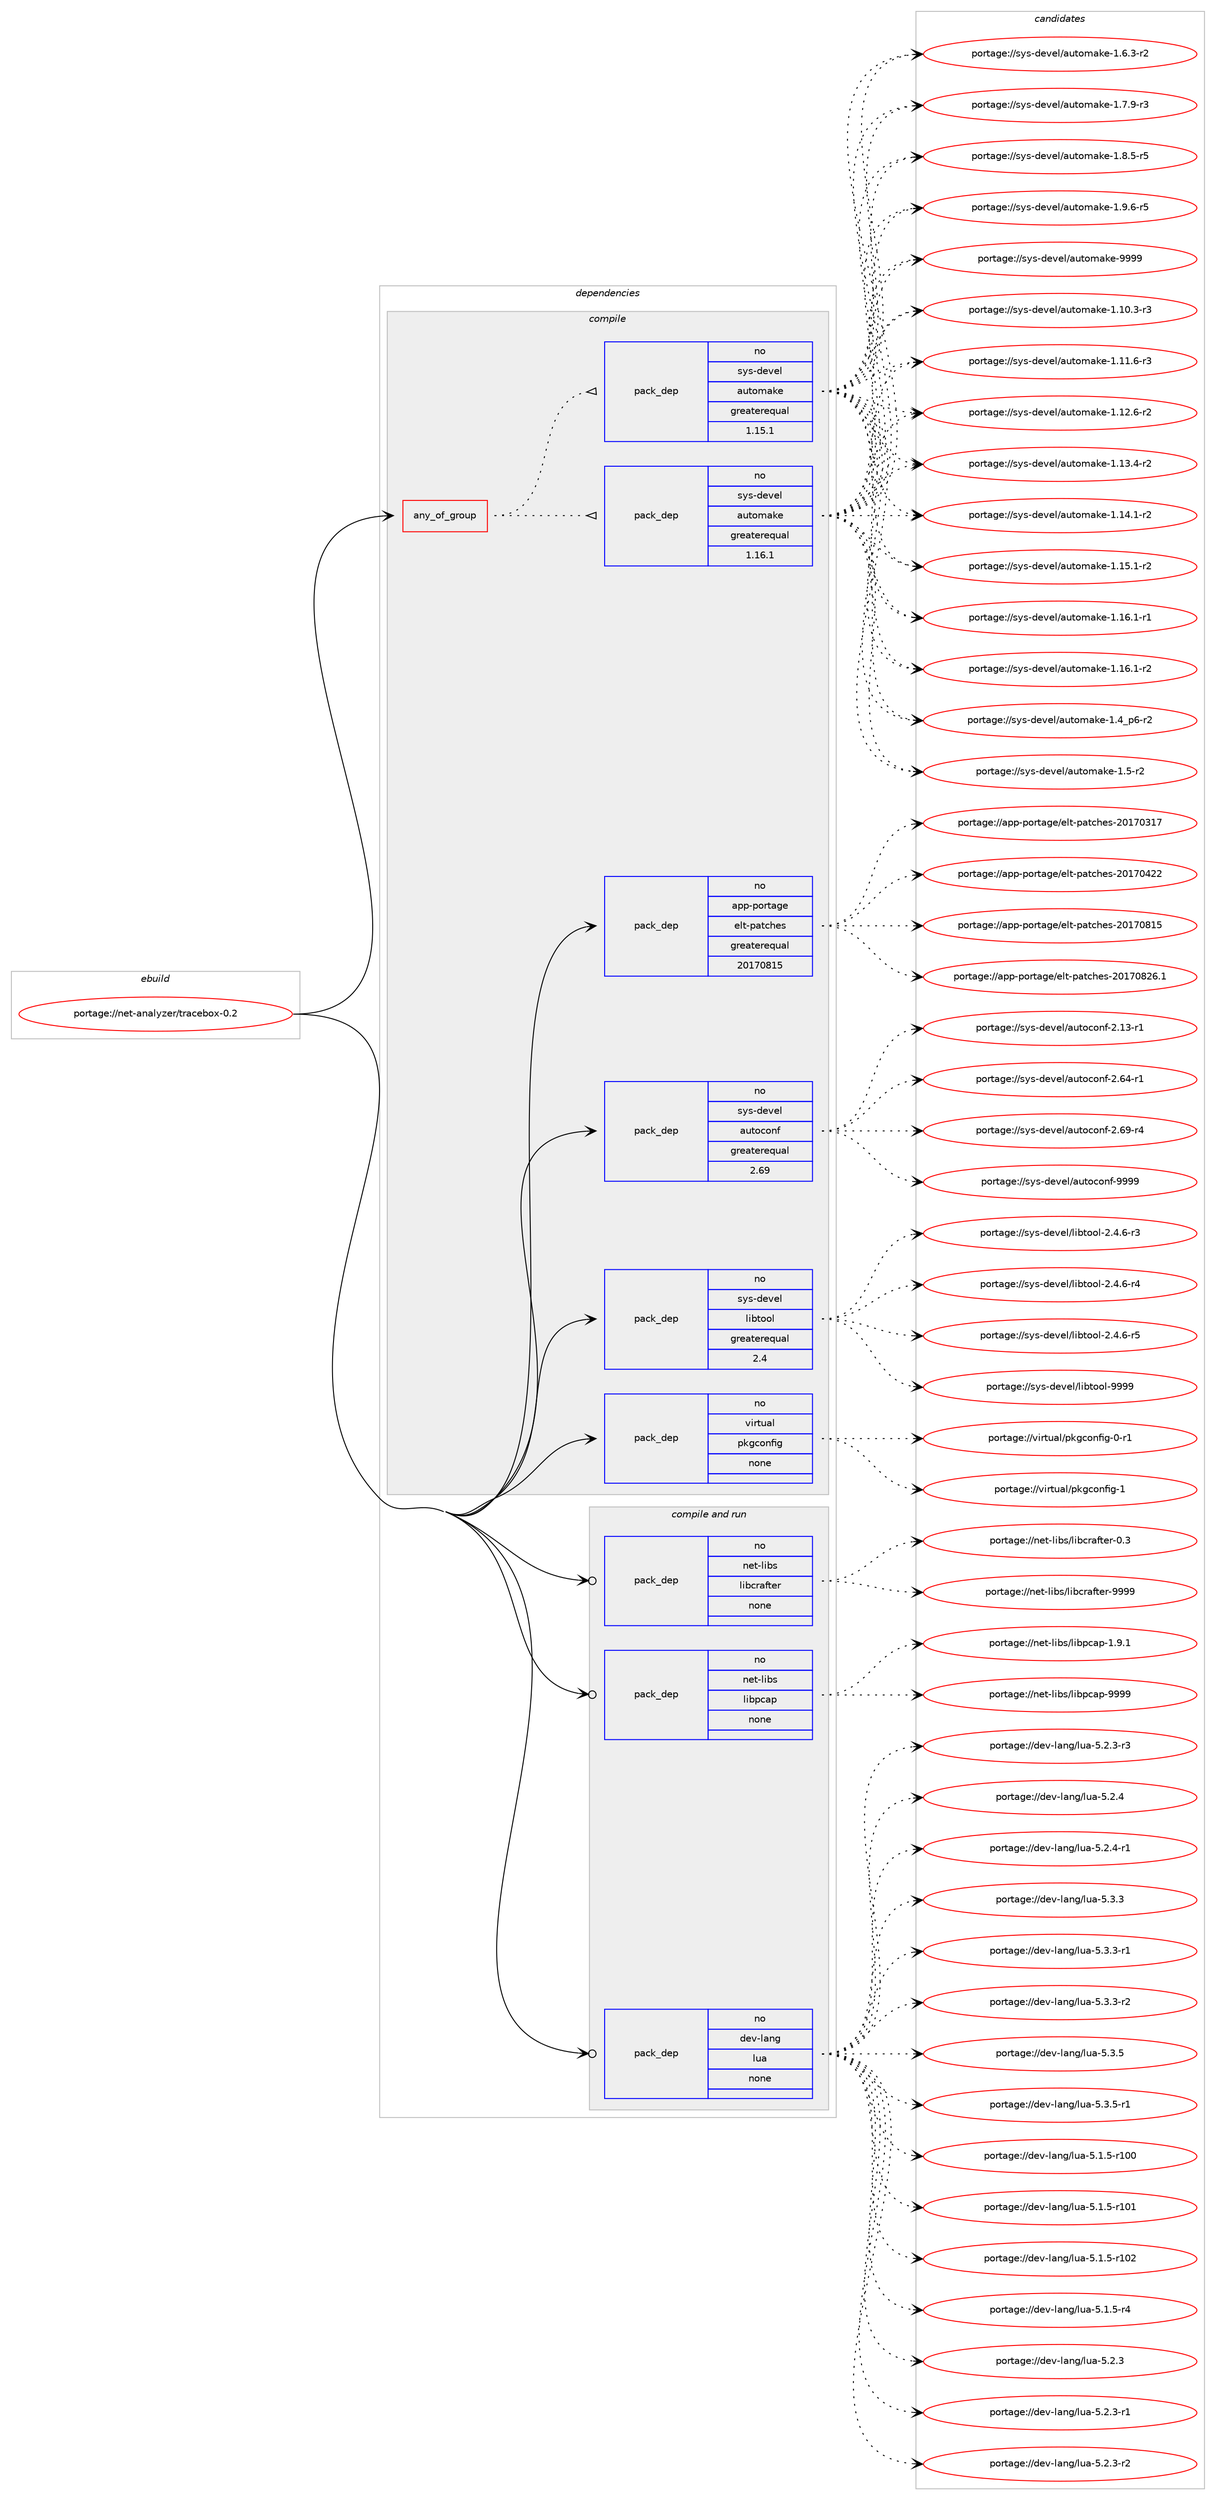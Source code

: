 digraph prolog {

# *************
# Graph options
# *************

newrank=true;
concentrate=true;
compound=true;
graph [rankdir=LR,fontname=Helvetica,fontsize=10,ranksep=1.5];#, ranksep=2.5, nodesep=0.2];
edge  [arrowhead=vee];
node  [fontname=Helvetica,fontsize=10];

# **********
# The ebuild
# **********

subgraph cluster_leftcol {
color=gray;
rank=same;
label=<<i>ebuild</i>>;
id [label="portage://net-analyzer/tracebox-0.2", color=red, width=4, href="../net-analyzer/tracebox-0.2.svg"];
}

# ****************
# The dependencies
# ****************

subgraph cluster_midcol {
color=gray;
label=<<i>dependencies</i>>;
subgraph cluster_compile {
fillcolor="#eeeeee";
style=filled;
label=<<i>compile</i>>;
subgraph any5621 {
dependency349179 [label=<<TABLE BORDER="0" CELLBORDER="1" CELLSPACING="0" CELLPADDING="4"><TR><TD CELLPADDING="10">any_of_group</TD></TR></TABLE>>, shape=none, color=red];subgraph pack256401 {
dependency349180 [label=<<TABLE BORDER="0" CELLBORDER="1" CELLSPACING="0" CELLPADDING="4" WIDTH="220"><TR><TD ROWSPAN="6" CELLPADDING="30">pack_dep</TD></TR><TR><TD WIDTH="110">no</TD></TR><TR><TD>sys-devel</TD></TR><TR><TD>automake</TD></TR><TR><TD>greaterequal</TD></TR><TR><TD>1.16.1</TD></TR></TABLE>>, shape=none, color=blue];
}
dependency349179:e -> dependency349180:w [weight=20,style="dotted",arrowhead="oinv"];
subgraph pack256402 {
dependency349181 [label=<<TABLE BORDER="0" CELLBORDER="1" CELLSPACING="0" CELLPADDING="4" WIDTH="220"><TR><TD ROWSPAN="6" CELLPADDING="30">pack_dep</TD></TR><TR><TD WIDTH="110">no</TD></TR><TR><TD>sys-devel</TD></TR><TR><TD>automake</TD></TR><TR><TD>greaterequal</TD></TR><TR><TD>1.15.1</TD></TR></TABLE>>, shape=none, color=blue];
}
dependency349179:e -> dependency349181:w [weight=20,style="dotted",arrowhead="oinv"];
}
id:e -> dependency349179:w [weight=20,style="solid",arrowhead="vee"];
subgraph pack256403 {
dependency349182 [label=<<TABLE BORDER="0" CELLBORDER="1" CELLSPACING="0" CELLPADDING="4" WIDTH="220"><TR><TD ROWSPAN="6" CELLPADDING="30">pack_dep</TD></TR><TR><TD WIDTH="110">no</TD></TR><TR><TD>app-portage</TD></TR><TR><TD>elt-patches</TD></TR><TR><TD>greaterequal</TD></TR><TR><TD>20170815</TD></TR></TABLE>>, shape=none, color=blue];
}
id:e -> dependency349182:w [weight=20,style="solid",arrowhead="vee"];
subgraph pack256404 {
dependency349183 [label=<<TABLE BORDER="0" CELLBORDER="1" CELLSPACING="0" CELLPADDING="4" WIDTH="220"><TR><TD ROWSPAN="6" CELLPADDING="30">pack_dep</TD></TR><TR><TD WIDTH="110">no</TD></TR><TR><TD>sys-devel</TD></TR><TR><TD>autoconf</TD></TR><TR><TD>greaterequal</TD></TR><TR><TD>2.69</TD></TR></TABLE>>, shape=none, color=blue];
}
id:e -> dependency349183:w [weight=20,style="solid",arrowhead="vee"];
subgraph pack256405 {
dependency349184 [label=<<TABLE BORDER="0" CELLBORDER="1" CELLSPACING="0" CELLPADDING="4" WIDTH="220"><TR><TD ROWSPAN="6" CELLPADDING="30">pack_dep</TD></TR><TR><TD WIDTH="110">no</TD></TR><TR><TD>sys-devel</TD></TR><TR><TD>libtool</TD></TR><TR><TD>greaterequal</TD></TR><TR><TD>2.4</TD></TR></TABLE>>, shape=none, color=blue];
}
id:e -> dependency349184:w [weight=20,style="solid",arrowhead="vee"];
subgraph pack256406 {
dependency349185 [label=<<TABLE BORDER="0" CELLBORDER="1" CELLSPACING="0" CELLPADDING="4" WIDTH="220"><TR><TD ROWSPAN="6" CELLPADDING="30">pack_dep</TD></TR><TR><TD WIDTH="110">no</TD></TR><TR><TD>virtual</TD></TR><TR><TD>pkgconfig</TD></TR><TR><TD>none</TD></TR><TR><TD></TD></TR></TABLE>>, shape=none, color=blue];
}
id:e -> dependency349185:w [weight=20,style="solid",arrowhead="vee"];
}
subgraph cluster_compileandrun {
fillcolor="#eeeeee";
style=filled;
label=<<i>compile and run</i>>;
subgraph pack256407 {
dependency349186 [label=<<TABLE BORDER="0" CELLBORDER="1" CELLSPACING="0" CELLPADDING="4" WIDTH="220"><TR><TD ROWSPAN="6" CELLPADDING="30">pack_dep</TD></TR><TR><TD WIDTH="110">no</TD></TR><TR><TD>dev-lang</TD></TR><TR><TD>lua</TD></TR><TR><TD>none</TD></TR><TR><TD></TD></TR></TABLE>>, shape=none, color=blue];
}
id:e -> dependency349186:w [weight=20,style="solid",arrowhead="odotvee"];
subgraph pack256408 {
dependency349187 [label=<<TABLE BORDER="0" CELLBORDER="1" CELLSPACING="0" CELLPADDING="4" WIDTH="220"><TR><TD ROWSPAN="6" CELLPADDING="30">pack_dep</TD></TR><TR><TD WIDTH="110">no</TD></TR><TR><TD>net-libs</TD></TR><TR><TD>libcrafter</TD></TR><TR><TD>none</TD></TR><TR><TD></TD></TR></TABLE>>, shape=none, color=blue];
}
id:e -> dependency349187:w [weight=20,style="solid",arrowhead="odotvee"];
subgraph pack256409 {
dependency349188 [label=<<TABLE BORDER="0" CELLBORDER="1" CELLSPACING="0" CELLPADDING="4" WIDTH="220"><TR><TD ROWSPAN="6" CELLPADDING="30">pack_dep</TD></TR><TR><TD WIDTH="110">no</TD></TR><TR><TD>net-libs</TD></TR><TR><TD>libpcap</TD></TR><TR><TD>none</TD></TR><TR><TD></TD></TR></TABLE>>, shape=none, color=blue];
}
id:e -> dependency349188:w [weight=20,style="solid",arrowhead="odotvee"];
}
subgraph cluster_run {
fillcolor="#eeeeee";
style=filled;
label=<<i>run</i>>;
}
}

# **************
# The candidates
# **************

subgraph cluster_choices {
rank=same;
color=gray;
label=<<i>candidates</i>>;

subgraph choice256401 {
color=black;
nodesep=1;
choiceportage11512111545100101118101108479711711611110997107101454946494846514511451 [label="portage://sys-devel/automake-1.10.3-r3", color=red, width=4,href="../sys-devel/automake-1.10.3-r3.svg"];
choiceportage11512111545100101118101108479711711611110997107101454946494946544511451 [label="portage://sys-devel/automake-1.11.6-r3", color=red, width=4,href="../sys-devel/automake-1.11.6-r3.svg"];
choiceportage11512111545100101118101108479711711611110997107101454946495046544511450 [label="portage://sys-devel/automake-1.12.6-r2", color=red, width=4,href="../sys-devel/automake-1.12.6-r2.svg"];
choiceportage11512111545100101118101108479711711611110997107101454946495146524511450 [label="portage://sys-devel/automake-1.13.4-r2", color=red, width=4,href="../sys-devel/automake-1.13.4-r2.svg"];
choiceportage11512111545100101118101108479711711611110997107101454946495246494511450 [label="portage://sys-devel/automake-1.14.1-r2", color=red, width=4,href="../sys-devel/automake-1.14.1-r2.svg"];
choiceportage11512111545100101118101108479711711611110997107101454946495346494511450 [label="portage://sys-devel/automake-1.15.1-r2", color=red, width=4,href="../sys-devel/automake-1.15.1-r2.svg"];
choiceportage11512111545100101118101108479711711611110997107101454946495446494511449 [label="portage://sys-devel/automake-1.16.1-r1", color=red, width=4,href="../sys-devel/automake-1.16.1-r1.svg"];
choiceportage11512111545100101118101108479711711611110997107101454946495446494511450 [label="portage://sys-devel/automake-1.16.1-r2", color=red, width=4,href="../sys-devel/automake-1.16.1-r2.svg"];
choiceportage115121115451001011181011084797117116111109971071014549465295112544511450 [label="portage://sys-devel/automake-1.4_p6-r2", color=red, width=4,href="../sys-devel/automake-1.4_p6-r2.svg"];
choiceportage11512111545100101118101108479711711611110997107101454946534511450 [label="portage://sys-devel/automake-1.5-r2", color=red, width=4,href="../sys-devel/automake-1.5-r2.svg"];
choiceportage115121115451001011181011084797117116111109971071014549465446514511450 [label="portage://sys-devel/automake-1.6.3-r2", color=red, width=4,href="../sys-devel/automake-1.6.3-r2.svg"];
choiceportage115121115451001011181011084797117116111109971071014549465546574511451 [label="portage://sys-devel/automake-1.7.9-r3", color=red, width=4,href="../sys-devel/automake-1.7.9-r3.svg"];
choiceportage115121115451001011181011084797117116111109971071014549465646534511453 [label="portage://sys-devel/automake-1.8.5-r5", color=red, width=4,href="../sys-devel/automake-1.8.5-r5.svg"];
choiceportage115121115451001011181011084797117116111109971071014549465746544511453 [label="portage://sys-devel/automake-1.9.6-r5", color=red, width=4,href="../sys-devel/automake-1.9.6-r5.svg"];
choiceportage115121115451001011181011084797117116111109971071014557575757 [label="portage://sys-devel/automake-9999", color=red, width=4,href="../sys-devel/automake-9999.svg"];
dependency349180:e -> choiceportage11512111545100101118101108479711711611110997107101454946494846514511451:w [style=dotted,weight="100"];
dependency349180:e -> choiceportage11512111545100101118101108479711711611110997107101454946494946544511451:w [style=dotted,weight="100"];
dependency349180:e -> choiceportage11512111545100101118101108479711711611110997107101454946495046544511450:w [style=dotted,weight="100"];
dependency349180:e -> choiceportage11512111545100101118101108479711711611110997107101454946495146524511450:w [style=dotted,weight="100"];
dependency349180:e -> choiceportage11512111545100101118101108479711711611110997107101454946495246494511450:w [style=dotted,weight="100"];
dependency349180:e -> choiceportage11512111545100101118101108479711711611110997107101454946495346494511450:w [style=dotted,weight="100"];
dependency349180:e -> choiceportage11512111545100101118101108479711711611110997107101454946495446494511449:w [style=dotted,weight="100"];
dependency349180:e -> choiceportage11512111545100101118101108479711711611110997107101454946495446494511450:w [style=dotted,weight="100"];
dependency349180:e -> choiceportage115121115451001011181011084797117116111109971071014549465295112544511450:w [style=dotted,weight="100"];
dependency349180:e -> choiceportage11512111545100101118101108479711711611110997107101454946534511450:w [style=dotted,weight="100"];
dependency349180:e -> choiceportage115121115451001011181011084797117116111109971071014549465446514511450:w [style=dotted,weight="100"];
dependency349180:e -> choiceportage115121115451001011181011084797117116111109971071014549465546574511451:w [style=dotted,weight="100"];
dependency349180:e -> choiceportage115121115451001011181011084797117116111109971071014549465646534511453:w [style=dotted,weight="100"];
dependency349180:e -> choiceportage115121115451001011181011084797117116111109971071014549465746544511453:w [style=dotted,weight="100"];
dependency349180:e -> choiceportage115121115451001011181011084797117116111109971071014557575757:w [style=dotted,weight="100"];
}
subgraph choice256402 {
color=black;
nodesep=1;
choiceportage11512111545100101118101108479711711611110997107101454946494846514511451 [label="portage://sys-devel/automake-1.10.3-r3", color=red, width=4,href="../sys-devel/automake-1.10.3-r3.svg"];
choiceportage11512111545100101118101108479711711611110997107101454946494946544511451 [label="portage://sys-devel/automake-1.11.6-r3", color=red, width=4,href="../sys-devel/automake-1.11.6-r3.svg"];
choiceportage11512111545100101118101108479711711611110997107101454946495046544511450 [label="portage://sys-devel/automake-1.12.6-r2", color=red, width=4,href="../sys-devel/automake-1.12.6-r2.svg"];
choiceportage11512111545100101118101108479711711611110997107101454946495146524511450 [label="portage://sys-devel/automake-1.13.4-r2", color=red, width=4,href="../sys-devel/automake-1.13.4-r2.svg"];
choiceportage11512111545100101118101108479711711611110997107101454946495246494511450 [label="portage://sys-devel/automake-1.14.1-r2", color=red, width=4,href="../sys-devel/automake-1.14.1-r2.svg"];
choiceportage11512111545100101118101108479711711611110997107101454946495346494511450 [label="portage://sys-devel/automake-1.15.1-r2", color=red, width=4,href="../sys-devel/automake-1.15.1-r2.svg"];
choiceportage11512111545100101118101108479711711611110997107101454946495446494511449 [label="portage://sys-devel/automake-1.16.1-r1", color=red, width=4,href="../sys-devel/automake-1.16.1-r1.svg"];
choiceportage11512111545100101118101108479711711611110997107101454946495446494511450 [label="portage://sys-devel/automake-1.16.1-r2", color=red, width=4,href="../sys-devel/automake-1.16.1-r2.svg"];
choiceportage115121115451001011181011084797117116111109971071014549465295112544511450 [label="portage://sys-devel/automake-1.4_p6-r2", color=red, width=4,href="../sys-devel/automake-1.4_p6-r2.svg"];
choiceportage11512111545100101118101108479711711611110997107101454946534511450 [label="portage://sys-devel/automake-1.5-r2", color=red, width=4,href="../sys-devel/automake-1.5-r2.svg"];
choiceportage115121115451001011181011084797117116111109971071014549465446514511450 [label="portage://sys-devel/automake-1.6.3-r2", color=red, width=4,href="../sys-devel/automake-1.6.3-r2.svg"];
choiceportage115121115451001011181011084797117116111109971071014549465546574511451 [label="portage://sys-devel/automake-1.7.9-r3", color=red, width=4,href="../sys-devel/automake-1.7.9-r3.svg"];
choiceportage115121115451001011181011084797117116111109971071014549465646534511453 [label="portage://sys-devel/automake-1.8.5-r5", color=red, width=4,href="../sys-devel/automake-1.8.5-r5.svg"];
choiceportage115121115451001011181011084797117116111109971071014549465746544511453 [label="portage://sys-devel/automake-1.9.6-r5", color=red, width=4,href="../sys-devel/automake-1.9.6-r5.svg"];
choiceportage115121115451001011181011084797117116111109971071014557575757 [label="portage://sys-devel/automake-9999", color=red, width=4,href="../sys-devel/automake-9999.svg"];
dependency349181:e -> choiceportage11512111545100101118101108479711711611110997107101454946494846514511451:w [style=dotted,weight="100"];
dependency349181:e -> choiceportage11512111545100101118101108479711711611110997107101454946494946544511451:w [style=dotted,weight="100"];
dependency349181:e -> choiceportage11512111545100101118101108479711711611110997107101454946495046544511450:w [style=dotted,weight="100"];
dependency349181:e -> choiceportage11512111545100101118101108479711711611110997107101454946495146524511450:w [style=dotted,weight="100"];
dependency349181:e -> choiceportage11512111545100101118101108479711711611110997107101454946495246494511450:w [style=dotted,weight="100"];
dependency349181:e -> choiceportage11512111545100101118101108479711711611110997107101454946495346494511450:w [style=dotted,weight="100"];
dependency349181:e -> choiceportage11512111545100101118101108479711711611110997107101454946495446494511449:w [style=dotted,weight="100"];
dependency349181:e -> choiceportage11512111545100101118101108479711711611110997107101454946495446494511450:w [style=dotted,weight="100"];
dependency349181:e -> choiceportage115121115451001011181011084797117116111109971071014549465295112544511450:w [style=dotted,weight="100"];
dependency349181:e -> choiceportage11512111545100101118101108479711711611110997107101454946534511450:w [style=dotted,weight="100"];
dependency349181:e -> choiceportage115121115451001011181011084797117116111109971071014549465446514511450:w [style=dotted,weight="100"];
dependency349181:e -> choiceportage115121115451001011181011084797117116111109971071014549465546574511451:w [style=dotted,weight="100"];
dependency349181:e -> choiceportage115121115451001011181011084797117116111109971071014549465646534511453:w [style=dotted,weight="100"];
dependency349181:e -> choiceportage115121115451001011181011084797117116111109971071014549465746544511453:w [style=dotted,weight="100"];
dependency349181:e -> choiceportage115121115451001011181011084797117116111109971071014557575757:w [style=dotted,weight="100"];
}
subgraph choice256403 {
color=black;
nodesep=1;
choiceportage97112112451121111141169710310147101108116451129711699104101115455048495548514955 [label="portage://app-portage/elt-patches-20170317", color=red, width=4,href="../app-portage/elt-patches-20170317.svg"];
choiceportage97112112451121111141169710310147101108116451129711699104101115455048495548525050 [label="portage://app-portage/elt-patches-20170422", color=red, width=4,href="../app-portage/elt-patches-20170422.svg"];
choiceportage97112112451121111141169710310147101108116451129711699104101115455048495548564953 [label="portage://app-portage/elt-patches-20170815", color=red, width=4,href="../app-portage/elt-patches-20170815.svg"];
choiceportage971121124511211111411697103101471011081164511297116991041011154550484955485650544649 [label="portage://app-portage/elt-patches-20170826.1", color=red, width=4,href="../app-portage/elt-patches-20170826.1.svg"];
dependency349182:e -> choiceportage97112112451121111141169710310147101108116451129711699104101115455048495548514955:w [style=dotted,weight="100"];
dependency349182:e -> choiceportage97112112451121111141169710310147101108116451129711699104101115455048495548525050:w [style=dotted,weight="100"];
dependency349182:e -> choiceportage97112112451121111141169710310147101108116451129711699104101115455048495548564953:w [style=dotted,weight="100"];
dependency349182:e -> choiceportage971121124511211111411697103101471011081164511297116991041011154550484955485650544649:w [style=dotted,weight="100"];
}
subgraph choice256404 {
color=black;
nodesep=1;
choiceportage1151211154510010111810110847971171161119911111010245504649514511449 [label="portage://sys-devel/autoconf-2.13-r1", color=red, width=4,href="../sys-devel/autoconf-2.13-r1.svg"];
choiceportage1151211154510010111810110847971171161119911111010245504654524511449 [label="portage://sys-devel/autoconf-2.64-r1", color=red, width=4,href="../sys-devel/autoconf-2.64-r1.svg"];
choiceportage1151211154510010111810110847971171161119911111010245504654574511452 [label="portage://sys-devel/autoconf-2.69-r4", color=red, width=4,href="../sys-devel/autoconf-2.69-r4.svg"];
choiceportage115121115451001011181011084797117116111991111101024557575757 [label="portage://sys-devel/autoconf-9999", color=red, width=4,href="../sys-devel/autoconf-9999.svg"];
dependency349183:e -> choiceportage1151211154510010111810110847971171161119911111010245504649514511449:w [style=dotted,weight="100"];
dependency349183:e -> choiceportage1151211154510010111810110847971171161119911111010245504654524511449:w [style=dotted,weight="100"];
dependency349183:e -> choiceportage1151211154510010111810110847971171161119911111010245504654574511452:w [style=dotted,weight="100"];
dependency349183:e -> choiceportage115121115451001011181011084797117116111991111101024557575757:w [style=dotted,weight="100"];
}
subgraph choice256405 {
color=black;
nodesep=1;
choiceportage1151211154510010111810110847108105981161111111084550465246544511451 [label="portage://sys-devel/libtool-2.4.6-r3", color=red, width=4,href="../sys-devel/libtool-2.4.6-r3.svg"];
choiceportage1151211154510010111810110847108105981161111111084550465246544511452 [label="portage://sys-devel/libtool-2.4.6-r4", color=red, width=4,href="../sys-devel/libtool-2.4.6-r4.svg"];
choiceportage1151211154510010111810110847108105981161111111084550465246544511453 [label="portage://sys-devel/libtool-2.4.6-r5", color=red, width=4,href="../sys-devel/libtool-2.4.6-r5.svg"];
choiceportage1151211154510010111810110847108105981161111111084557575757 [label="portage://sys-devel/libtool-9999", color=red, width=4,href="../sys-devel/libtool-9999.svg"];
dependency349184:e -> choiceportage1151211154510010111810110847108105981161111111084550465246544511451:w [style=dotted,weight="100"];
dependency349184:e -> choiceportage1151211154510010111810110847108105981161111111084550465246544511452:w [style=dotted,weight="100"];
dependency349184:e -> choiceportage1151211154510010111810110847108105981161111111084550465246544511453:w [style=dotted,weight="100"];
dependency349184:e -> choiceportage1151211154510010111810110847108105981161111111084557575757:w [style=dotted,weight="100"];
}
subgraph choice256406 {
color=black;
nodesep=1;
choiceportage11810511411611797108471121071039911111010210510345484511449 [label="portage://virtual/pkgconfig-0-r1", color=red, width=4,href="../virtual/pkgconfig-0-r1.svg"];
choiceportage1181051141161179710847112107103991111101021051034549 [label="portage://virtual/pkgconfig-1", color=red, width=4,href="../virtual/pkgconfig-1.svg"];
dependency349185:e -> choiceportage11810511411611797108471121071039911111010210510345484511449:w [style=dotted,weight="100"];
dependency349185:e -> choiceportage1181051141161179710847112107103991111101021051034549:w [style=dotted,weight="100"];
}
subgraph choice256407 {
color=black;
nodesep=1;
choiceportage1001011184510897110103471081179745534649465345114494848 [label="portage://dev-lang/lua-5.1.5-r100", color=red, width=4,href="../dev-lang/lua-5.1.5-r100.svg"];
choiceportage1001011184510897110103471081179745534649465345114494849 [label="portage://dev-lang/lua-5.1.5-r101", color=red, width=4,href="../dev-lang/lua-5.1.5-r101.svg"];
choiceportage1001011184510897110103471081179745534649465345114494850 [label="portage://dev-lang/lua-5.1.5-r102", color=red, width=4,href="../dev-lang/lua-5.1.5-r102.svg"];
choiceportage100101118451089711010347108117974553464946534511452 [label="portage://dev-lang/lua-5.1.5-r4", color=red, width=4,href="../dev-lang/lua-5.1.5-r4.svg"];
choiceportage10010111845108971101034710811797455346504651 [label="portage://dev-lang/lua-5.2.3", color=red, width=4,href="../dev-lang/lua-5.2.3.svg"];
choiceportage100101118451089711010347108117974553465046514511449 [label="portage://dev-lang/lua-5.2.3-r1", color=red, width=4,href="../dev-lang/lua-5.2.3-r1.svg"];
choiceportage100101118451089711010347108117974553465046514511450 [label="portage://dev-lang/lua-5.2.3-r2", color=red, width=4,href="../dev-lang/lua-5.2.3-r2.svg"];
choiceportage100101118451089711010347108117974553465046514511451 [label="portage://dev-lang/lua-5.2.3-r3", color=red, width=4,href="../dev-lang/lua-5.2.3-r3.svg"];
choiceportage10010111845108971101034710811797455346504652 [label="portage://dev-lang/lua-5.2.4", color=red, width=4,href="../dev-lang/lua-5.2.4.svg"];
choiceportage100101118451089711010347108117974553465046524511449 [label="portage://dev-lang/lua-5.2.4-r1", color=red, width=4,href="../dev-lang/lua-5.2.4-r1.svg"];
choiceportage10010111845108971101034710811797455346514651 [label="portage://dev-lang/lua-5.3.3", color=red, width=4,href="../dev-lang/lua-5.3.3.svg"];
choiceportage100101118451089711010347108117974553465146514511449 [label="portage://dev-lang/lua-5.3.3-r1", color=red, width=4,href="../dev-lang/lua-5.3.3-r1.svg"];
choiceportage100101118451089711010347108117974553465146514511450 [label="portage://dev-lang/lua-5.3.3-r2", color=red, width=4,href="../dev-lang/lua-5.3.3-r2.svg"];
choiceportage10010111845108971101034710811797455346514653 [label="portage://dev-lang/lua-5.3.5", color=red, width=4,href="../dev-lang/lua-5.3.5.svg"];
choiceportage100101118451089711010347108117974553465146534511449 [label="portage://dev-lang/lua-5.3.5-r1", color=red, width=4,href="../dev-lang/lua-5.3.5-r1.svg"];
dependency349186:e -> choiceportage1001011184510897110103471081179745534649465345114494848:w [style=dotted,weight="100"];
dependency349186:e -> choiceportage1001011184510897110103471081179745534649465345114494849:w [style=dotted,weight="100"];
dependency349186:e -> choiceportage1001011184510897110103471081179745534649465345114494850:w [style=dotted,weight="100"];
dependency349186:e -> choiceportage100101118451089711010347108117974553464946534511452:w [style=dotted,weight="100"];
dependency349186:e -> choiceportage10010111845108971101034710811797455346504651:w [style=dotted,weight="100"];
dependency349186:e -> choiceportage100101118451089711010347108117974553465046514511449:w [style=dotted,weight="100"];
dependency349186:e -> choiceportage100101118451089711010347108117974553465046514511450:w [style=dotted,weight="100"];
dependency349186:e -> choiceportage100101118451089711010347108117974553465046514511451:w [style=dotted,weight="100"];
dependency349186:e -> choiceportage10010111845108971101034710811797455346504652:w [style=dotted,weight="100"];
dependency349186:e -> choiceportage100101118451089711010347108117974553465046524511449:w [style=dotted,weight="100"];
dependency349186:e -> choiceportage10010111845108971101034710811797455346514651:w [style=dotted,weight="100"];
dependency349186:e -> choiceportage100101118451089711010347108117974553465146514511449:w [style=dotted,weight="100"];
dependency349186:e -> choiceportage100101118451089711010347108117974553465146514511450:w [style=dotted,weight="100"];
dependency349186:e -> choiceportage10010111845108971101034710811797455346514653:w [style=dotted,weight="100"];
dependency349186:e -> choiceportage100101118451089711010347108117974553465146534511449:w [style=dotted,weight="100"];
}
subgraph choice256408 {
color=black;
nodesep=1;
choiceportage11010111645108105981154710810598991149710211610111445484651 [label="portage://net-libs/libcrafter-0.3", color=red, width=4,href="../net-libs/libcrafter-0.3.svg"];
choiceportage1101011164510810598115471081059899114971021161011144557575757 [label="portage://net-libs/libcrafter-9999", color=red, width=4,href="../net-libs/libcrafter-9999.svg"];
dependency349187:e -> choiceportage11010111645108105981154710810598991149710211610111445484651:w [style=dotted,weight="100"];
dependency349187:e -> choiceportage1101011164510810598115471081059899114971021161011144557575757:w [style=dotted,weight="100"];
}
subgraph choice256409 {
color=black;
nodesep=1;
choiceportage110101116451081059811547108105981129997112454946574649 [label="portage://net-libs/libpcap-1.9.1", color=red, width=4,href="../net-libs/libpcap-1.9.1.svg"];
choiceportage1101011164510810598115471081059811299971124557575757 [label="portage://net-libs/libpcap-9999", color=red, width=4,href="../net-libs/libpcap-9999.svg"];
dependency349188:e -> choiceportage110101116451081059811547108105981129997112454946574649:w [style=dotted,weight="100"];
dependency349188:e -> choiceportage1101011164510810598115471081059811299971124557575757:w [style=dotted,weight="100"];
}
}

}
